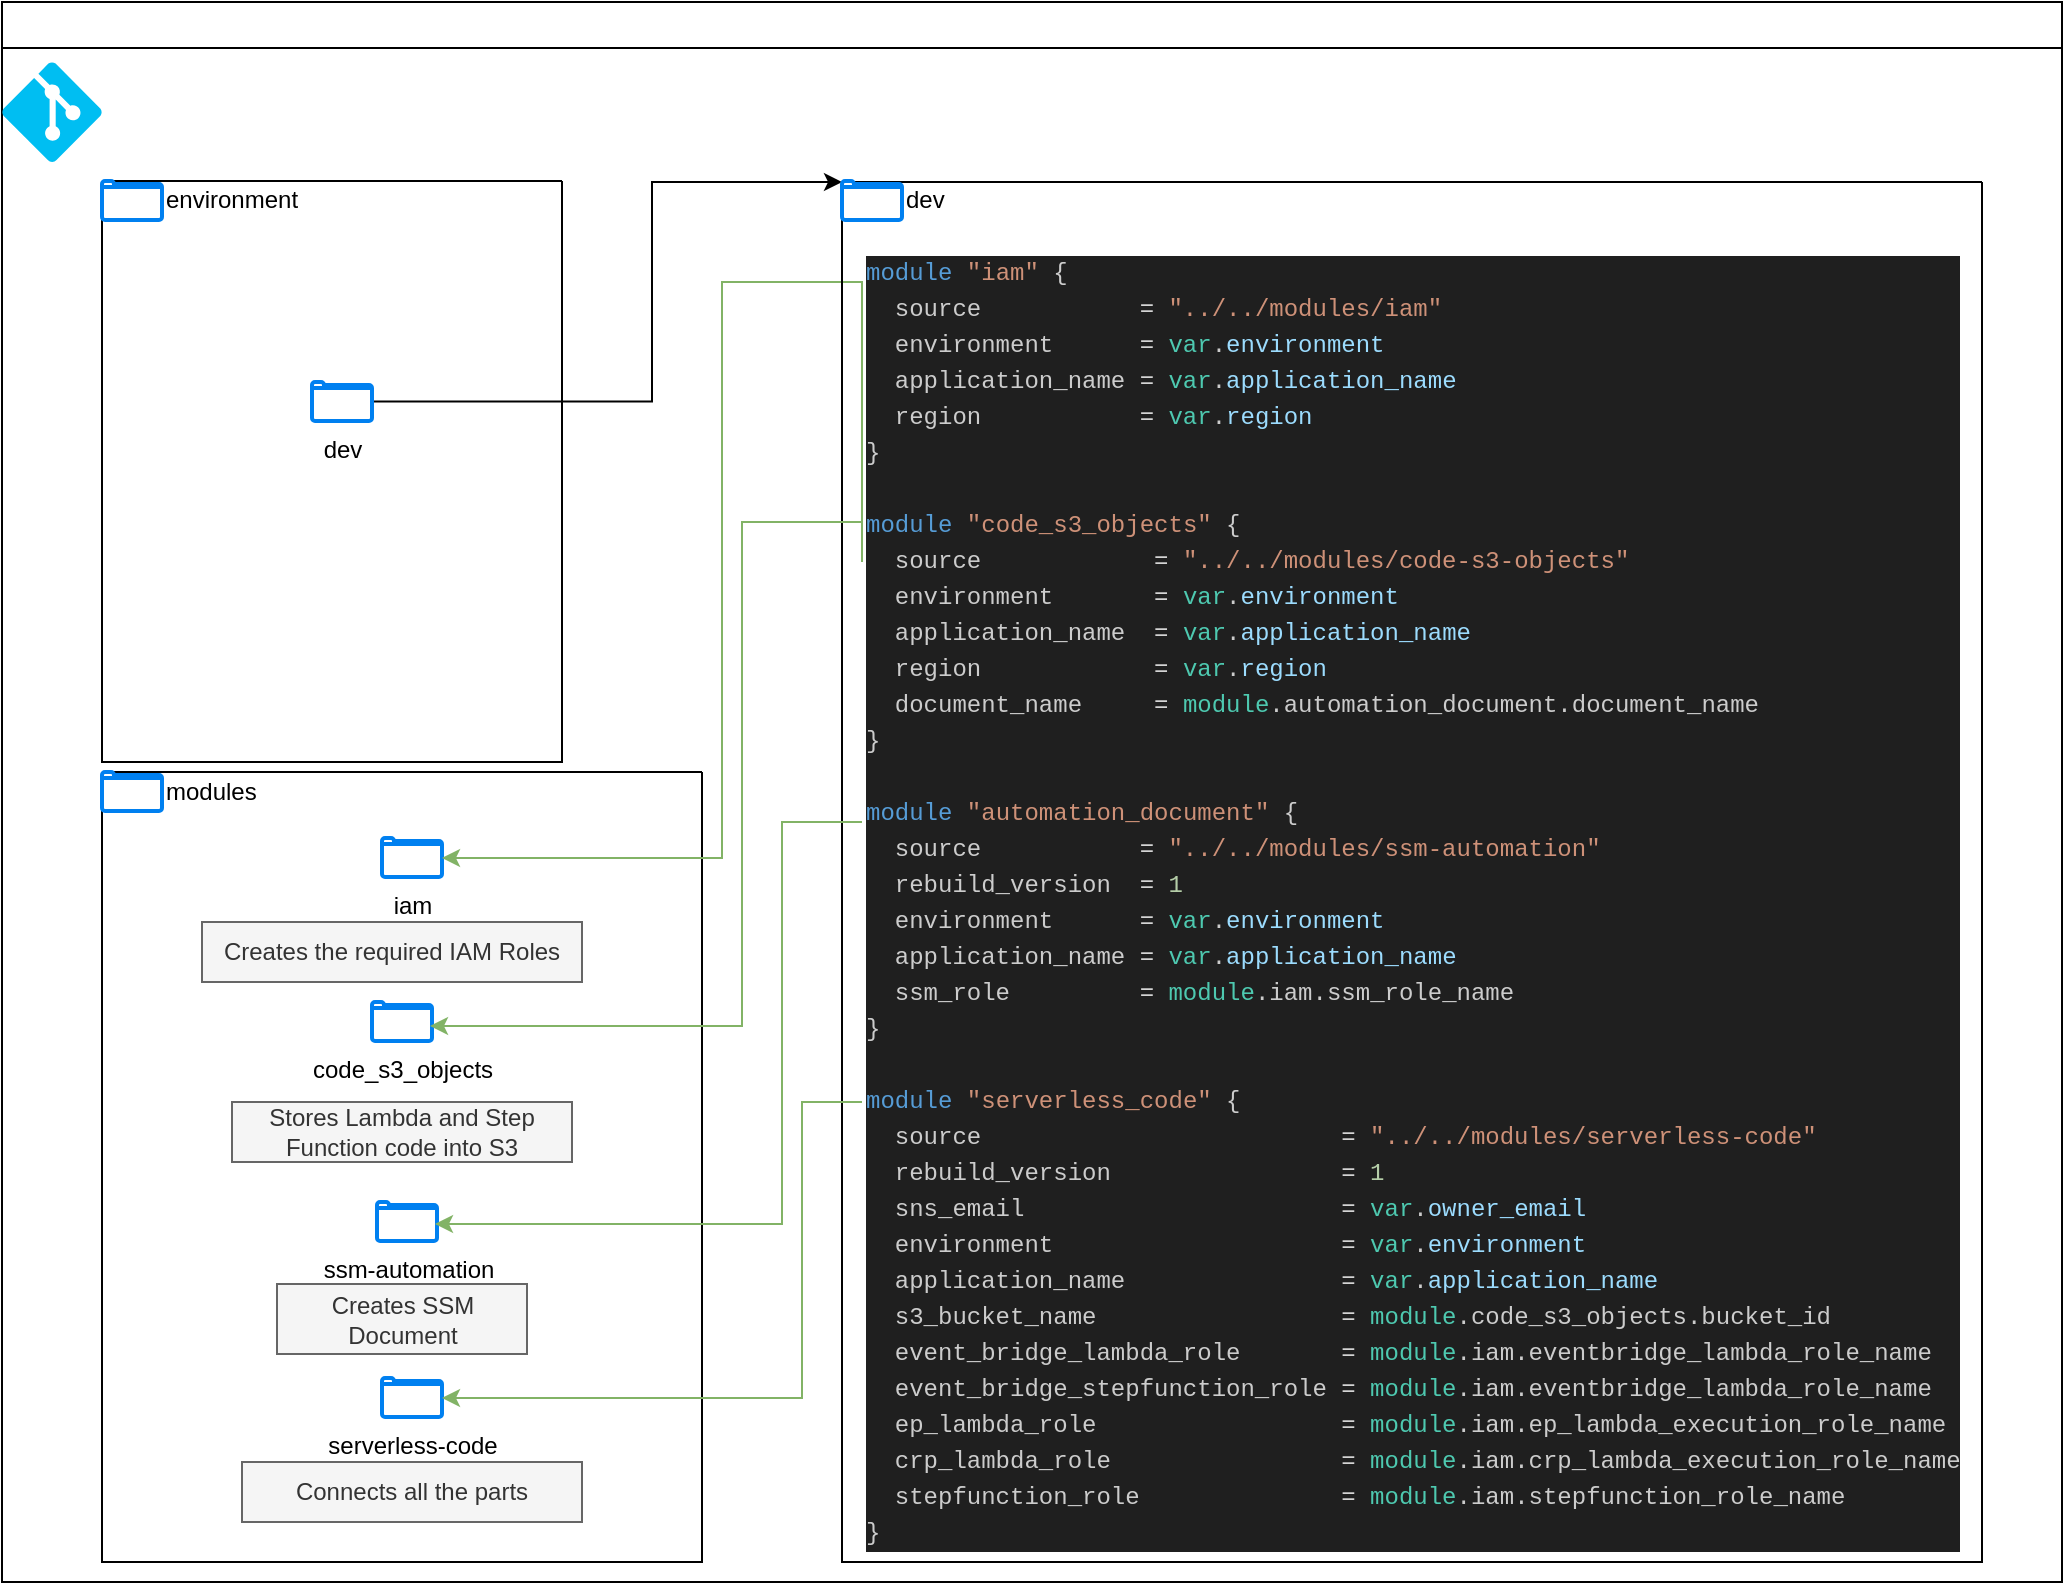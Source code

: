 <mxfile version="21.6.1" type="device">
  <diagram name="Page-1" id="zgPx2oZsI7QNtVN-BKuG">
    <mxGraphModel dx="2874" dy="1664" grid="1" gridSize="10" guides="1" tooltips="1" connect="1" arrows="1" fold="1" page="1" pageScale="1" pageWidth="850" pageHeight="1100" math="0" shadow="0">
      <root>
        <mxCell id="0" />
        <mxCell id="1" parent="0" />
        <mxCell id="lIrOp1fcAPk25jo59Fhx-2" value="" style="swimlane;whiteSpace=wrap;html=1;" parent="1" vertex="1">
          <mxGeometry x="140" y="20" width="1030" height="790" as="geometry" />
        </mxCell>
        <mxCell id="lIrOp1fcAPk25jo59Fhx-1" value="" style="verticalLabelPosition=bottom;html=1;verticalAlign=top;align=center;strokeColor=none;fillColor=#00BEF2;shape=mxgraph.azure.git_repository;" parent="lIrOp1fcAPk25jo59Fhx-2" vertex="1">
          <mxGeometry y="30" width="50" height="50" as="geometry" />
        </mxCell>
        <mxCell id="lIrOp1fcAPk25jo59Fhx-22" style="edgeStyle=orthogonalEdgeStyle;rounded=0;orthogonalLoop=1;jettySize=auto;html=1;entryX=0;entryY=0;entryDx=0;entryDy=0;" parent="lIrOp1fcAPk25jo59Fhx-2" source="lIrOp1fcAPk25jo59Fhx-6" target="lIrOp1fcAPk25jo59Fhx-15" edge="1">
          <mxGeometry relative="1" as="geometry">
            <Array as="points">
              <mxPoint x="325" y="200" />
              <mxPoint x="325" y="90" />
            </Array>
          </mxGeometry>
        </mxCell>
        <mxCell id="lIrOp1fcAPk25jo59Fhx-10" value="" style="swimlane;startSize=0;" parent="lIrOp1fcAPk25jo59Fhx-2" vertex="1">
          <mxGeometry x="50" y="89.5" width="230" height="290.5" as="geometry" />
        </mxCell>
        <mxCell id="lIrOp1fcAPk25jo59Fhx-4" value="environment" style="html=1;verticalLabelPosition=middle;align=left;labelBackgroundColor=#ffffff;verticalAlign=middle;strokeWidth=2;strokeColor=#0080F0;shadow=0;dashed=0;shape=mxgraph.ios7.icons.folder;labelPosition=right;" parent="lIrOp1fcAPk25jo59Fhx-10" vertex="1">
          <mxGeometry width="30" height="19.5" as="geometry" />
        </mxCell>
        <mxCell id="lIrOp1fcAPk25jo59Fhx-6" value="dev" style="html=1;verticalLabelPosition=bottom;align=center;labelBackgroundColor=#ffffff;verticalAlign=top;strokeWidth=2;strokeColor=#0080F0;shadow=0;dashed=0;shape=mxgraph.ios7.icons.folder;" parent="lIrOp1fcAPk25jo59Fhx-10" vertex="1">
          <mxGeometry x="105" y="100.5" width="30" height="19.5" as="geometry" />
        </mxCell>
        <mxCell id="lIrOp1fcAPk25jo59Fhx-11" value="" style="swimlane;startSize=0;" parent="lIrOp1fcAPk25jo59Fhx-2" vertex="1">
          <mxGeometry x="50" y="385" width="300" height="395" as="geometry" />
        </mxCell>
        <mxCell id="lIrOp1fcAPk25jo59Fhx-13" value="code_s3_objects" style="html=1;verticalLabelPosition=bottom;align=center;labelBackgroundColor=#ffffff;verticalAlign=top;strokeWidth=2;strokeColor=#0080F0;shadow=0;dashed=0;shape=mxgraph.ios7.icons.folder;" parent="lIrOp1fcAPk25jo59Fhx-11" vertex="1">
          <mxGeometry x="135" y="115" width="30" height="19.5" as="geometry" />
        </mxCell>
        <mxCell id="lIrOp1fcAPk25jo59Fhx-14" value="serverless-code" style="html=1;verticalLabelPosition=bottom;align=center;labelBackgroundColor=#ffffff;verticalAlign=top;strokeWidth=2;strokeColor=#0080F0;shadow=0;dashed=0;shape=mxgraph.ios7.icons.folder;" parent="lIrOp1fcAPk25jo59Fhx-11" vertex="1">
          <mxGeometry x="140" y="303" width="30" height="19.5" as="geometry" />
        </mxCell>
        <mxCell id="lIrOp1fcAPk25jo59Fhx-3" value="modules" style="html=1;verticalLabelPosition=middle;align=left;labelBackgroundColor=#ffffff;verticalAlign=middle;strokeWidth=2;strokeColor=#0080F0;shadow=0;dashed=0;shape=mxgraph.ios7.icons.folder;labelPosition=right;" parent="lIrOp1fcAPk25jo59Fhx-11" vertex="1">
          <mxGeometry width="30" height="19.5" as="geometry" />
        </mxCell>
        <mxCell id="lIrOp1fcAPk25jo59Fhx-25" value="Stores Lambda and Step Function code into S3" style="text;strokeColor=#666666;align=center;fillColor=#f5f5f5;html=1;verticalAlign=middle;whiteSpace=wrap;rounded=0;fontColor=#333333;" parent="lIrOp1fcAPk25jo59Fhx-11" vertex="1">
          <mxGeometry x="65" y="165" width="170" height="30" as="geometry" />
        </mxCell>
        <mxCell id="lIrOp1fcAPk25jo59Fhx-26" value="Connects all the parts" style="text;strokeColor=#666666;align=center;fillColor=#f5f5f5;html=1;verticalAlign=middle;whiteSpace=wrap;rounded=0;fontColor=#333333;" parent="lIrOp1fcAPk25jo59Fhx-11" vertex="1">
          <mxGeometry x="70" y="345" width="170" height="30" as="geometry" />
        </mxCell>
        <mxCell id="5S0icPOuOxjpw4oU534_-4" value="iam" style="html=1;verticalLabelPosition=bottom;align=center;labelBackgroundColor=#ffffff;verticalAlign=top;strokeWidth=2;strokeColor=#0080F0;shadow=0;dashed=0;shape=mxgraph.ios7.icons.folder;" parent="lIrOp1fcAPk25jo59Fhx-11" vertex="1">
          <mxGeometry x="140" y="33" width="30" height="19.5" as="geometry" />
        </mxCell>
        <mxCell id="5S0icPOuOxjpw4oU534_-5" value="Creates the required IAM Roles" style="text;strokeColor=#666666;align=center;fillColor=#f5f5f5;html=1;verticalAlign=middle;whiteSpace=wrap;rounded=0;fontColor=#333333;" parent="lIrOp1fcAPk25jo59Fhx-11" vertex="1">
          <mxGeometry x="50" y="75" width="190" height="30" as="geometry" />
        </mxCell>
        <mxCell id="5S0icPOuOxjpw4oU534_-6" style="edgeStyle=orthogonalEdgeStyle;rounded=0;orthogonalLoop=1;jettySize=auto;html=1;fillColor=#d5e8d4;strokeColor=#82b366;" parent="lIrOp1fcAPk25jo59Fhx-11" target="5S0icPOuOxjpw4oU534_-4" edge="1">
          <mxGeometry relative="1" as="geometry">
            <Array as="points">
              <mxPoint x="380" y="-245" />
              <mxPoint x="310" y="-245" />
              <mxPoint x="310" y="43" />
            </Array>
            <mxPoint x="380" y="-105" as="sourcePoint" />
          </mxGeometry>
        </mxCell>
        <mxCell id="lIrOp1fcAPk25jo59Fhx-12" value="ssm-automation" style="html=1;verticalLabelPosition=bottom;align=center;labelBackgroundColor=#ffffff;verticalAlign=top;strokeWidth=2;strokeColor=#0080F0;shadow=0;dashed=0;shape=mxgraph.ios7.icons.folder;" parent="lIrOp1fcAPk25jo59Fhx-11" vertex="1">
          <mxGeometry x="137.5" y="215" width="30" height="19.5" as="geometry" />
        </mxCell>
        <mxCell id="lIrOp1fcAPk25jo59Fhx-24" value="Creates SSM Document" style="text;strokeColor=#666666;align=center;fillColor=#f5f5f5;html=1;verticalAlign=middle;whiteSpace=wrap;rounded=0;fontColor=#333333;" parent="lIrOp1fcAPk25jo59Fhx-11" vertex="1">
          <mxGeometry x="87.5" y="256" width="125" height="35" as="geometry" />
        </mxCell>
        <mxCell id="lIrOp1fcAPk25jo59Fhx-15" value="" style="swimlane;startSize=0;" parent="lIrOp1fcAPk25jo59Fhx-2" vertex="1">
          <mxGeometry x="420" y="90" width="570" height="690" as="geometry" />
        </mxCell>
        <mxCell id="lIrOp1fcAPk25jo59Fhx-16" value="dev" style="html=1;verticalLabelPosition=middle;align=left;labelBackgroundColor=#ffffff;verticalAlign=middle;strokeWidth=2;strokeColor=#0080F0;shadow=0;dashed=0;shape=mxgraph.ios7.icons.folder;labelPosition=right;" parent="lIrOp1fcAPk25jo59Fhx-15" vertex="1">
          <mxGeometry y="-0.5" width="30" height="19.5" as="geometry" />
        </mxCell>
        <mxCell id="lIrOp1fcAPk25jo59Fhx-18" value="&lt;div style=&quot;color: #cccccc ; background-color: #1f1f1f ; font-family: &amp;#34;menlo&amp;#34; , &amp;#34;monaco&amp;#34; , &amp;#34;courier new&amp;#34; , monospace ; font-weight: normal ; font-size: 12px ; line-height: 18px ; white-space: pre&quot;&gt;&lt;div&gt;&lt;span style=&quot;color: #569cd6&quot;&gt;module&lt;/span&gt;&lt;span style=&quot;color: #cccccc&quot;&gt; &lt;/span&gt;&lt;span style=&quot;color: #ce9178&quot;&gt;&quot;iam&quot;&lt;/span&gt;&lt;span style=&quot;color: #cccccc&quot;&gt; {&lt;/span&gt;&lt;/div&gt;&lt;div&gt;&lt;span style=&quot;color: #cccccc&quot;&gt;  source           &lt;/span&gt;&lt;span style=&quot;color: #d4d4d4&quot;&gt;=&lt;/span&gt;&lt;span style=&quot;color: #cccccc&quot;&gt; &lt;/span&gt;&lt;span style=&quot;color: #ce9178&quot;&gt;&quot;../../modules/iam&quot;&lt;/span&gt;&lt;/div&gt;&lt;div&gt;&lt;span style=&quot;color: #cccccc&quot;&gt;  environment      &lt;/span&gt;&lt;span style=&quot;color: #d4d4d4&quot;&gt;=&lt;/span&gt;&lt;span style=&quot;color: #cccccc&quot;&gt; &lt;/span&gt;&lt;span style=&quot;color: #4ec9b0&quot;&gt;var&lt;/span&gt;&lt;span style=&quot;color: #cccccc&quot;&gt;.&lt;/span&gt;&lt;span style=&quot;color: #9cdcfe&quot;&gt;environment&lt;/span&gt;&lt;/div&gt;&lt;div&gt;&lt;span style=&quot;color: #cccccc&quot;&gt;  application_name &lt;/span&gt;&lt;span style=&quot;color: #d4d4d4&quot;&gt;=&lt;/span&gt;&lt;span style=&quot;color: #cccccc&quot;&gt; &lt;/span&gt;&lt;span style=&quot;color: #4ec9b0&quot;&gt;var&lt;/span&gt;&lt;span style=&quot;color: #cccccc&quot;&gt;.&lt;/span&gt;&lt;span style=&quot;color: #9cdcfe&quot;&gt;application_name&lt;/span&gt;&lt;/div&gt;&lt;div&gt;&lt;span style=&quot;color: #cccccc&quot;&gt;  region           &lt;/span&gt;&lt;span style=&quot;color: #d4d4d4&quot;&gt;=&lt;/span&gt;&lt;span style=&quot;color: #cccccc&quot;&gt; &lt;/span&gt;&lt;span style=&quot;color: #4ec9b0&quot;&gt;var&lt;/span&gt;&lt;span style=&quot;color: #cccccc&quot;&gt;.&lt;/span&gt;&lt;span style=&quot;color: #9cdcfe&quot;&gt;region&lt;/span&gt;&lt;/div&gt;&lt;div&gt;&lt;span style=&quot;color: #cccccc&quot;&gt;}&lt;/span&gt;&lt;/div&gt;&lt;br&gt;&lt;div&gt;&lt;span style=&quot;color: #569cd6&quot;&gt;module&lt;/span&gt;&lt;span style=&quot;color: #cccccc&quot;&gt; &lt;/span&gt;&lt;span style=&quot;color: #ce9178&quot;&gt;&quot;code_s3_objects&quot;&lt;/span&gt;&lt;span style=&quot;color: #cccccc&quot;&gt; {&lt;/span&gt;&lt;/div&gt;&lt;div&gt;&lt;span style=&quot;color: #cccccc&quot;&gt;  source            &lt;/span&gt;&lt;span style=&quot;color: #d4d4d4&quot;&gt;=&lt;/span&gt;&lt;span style=&quot;color: #cccccc&quot;&gt; &lt;/span&gt;&lt;span style=&quot;color: #ce9178&quot;&gt;&quot;../../modules/code-s3-objects&quot;&lt;/span&gt;&lt;/div&gt;&lt;div&gt;&lt;span style=&quot;color: #cccccc&quot;&gt;  environment       &lt;/span&gt;&lt;span style=&quot;color: #d4d4d4&quot;&gt;=&lt;/span&gt;&lt;span style=&quot;color: #cccccc&quot;&gt; &lt;/span&gt;&lt;span style=&quot;color: #4ec9b0&quot;&gt;var&lt;/span&gt;&lt;span style=&quot;color: #cccccc&quot;&gt;.&lt;/span&gt;&lt;span style=&quot;color: #9cdcfe&quot;&gt;environment&lt;/span&gt;&lt;/div&gt;&lt;div&gt;&lt;span style=&quot;color: #cccccc&quot;&gt;  application_name  &lt;/span&gt;&lt;span style=&quot;color: #d4d4d4&quot;&gt;=&lt;/span&gt;&lt;span style=&quot;color: #cccccc&quot;&gt; &lt;/span&gt;&lt;span style=&quot;color: #4ec9b0&quot;&gt;var&lt;/span&gt;&lt;span style=&quot;color: #cccccc&quot;&gt;.&lt;/span&gt;&lt;span style=&quot;color: #9cdcfe&quot;&gt;application_name&lt;/span&gt;&lt;/div&gt;&lt;div&gt;&lt;span style=&quot;color: #cccccc&quot;&gt;  region            &lt;/span&gt;&lt;span style=&quot;color: #d4d4d4&quot;&gt;=&lt;/span&gt;&lt;span style=&quot;color: #cccccc&quot;&gt; &lt;/span&gt;&lt;span style=&quot;color: #4ec9b0&quot;&gt;var&lt;/span&gt;&lt;span style=&quot;color: #cccccc&quot;&gt;.&lt;/span&gt;&lt;span style=&quot;color: #9cdcfe&quot;&gt;region&lt;/span&gt;&lt;/div&gt;&lt;div&gt;&lt;span style=&quot;color: #cccccc&quot;&gt;  document_name     &lt;/span&gt;&lt;span style=&quot;color: #d4d4d4&quot;&gt;=&lt;/span&gt;&lt;span style=&quot;color: #cccccc&quot;&gt; &lt;/span&gt;&lt;span style=&quot;color: #4ec9b0&quot;&gt;module&lt;/span&gt;&lt;span style=&quot;color: #cccccc&quot;&gt;.automation_document.document_name&lt;/span&gt;&lt;/div&gt;&lt;div&gt;&lt;span style=&quot;color: #cccccc&quot;&gt;}&lt;/span&gt;&lt;/div&gt;&lt;br&gt;&lt;div&gt;&lt;span style=&quot;color: #569cd6&quot;&gt;module&lt;/span&gt;&lt;span style=&quot;color: #cccccc&quot;&gt; &lt;/span&gt;&lt;span style=&quot;color: #ce9178&quot;&gt;&quot;automation_document&quot;&lt;/span&gt;&lt;span style=&quot;color: #cccccc&quot;&gt; {&lt;/span&gt;&lt;/div&gt;&lt;div&gt;&lt;span style=&quot;color: #cccccc&quot;&gt;  source           &lt;/span&gt;&lt;span style=&quot;color: #d4d4d4&quot;&gt;=&lt;/span&gt;&lt;span style=&quot;color: #cccccc&quot;&gt; &lt;/span&gt;&lt;span style=&quot;color: #ce9178&quot;&gt;&quot;../../modules/ssm-automation&quot;&lt;/span&gt;&lt;/div&gt;&lt;div&gt;&lt;span style=&quot;color: #cccccc&quot;&gt;  rebuild_version  &lt;/span&gt;&lt;span style=&quot;color: #d4d4d4&quot;&gt;=&lt;/span&gt;&lt;span style=&quot;color: #cccccc&quot;&gt; &lt;/span&gt;&lt;span style=&quot;color: #b5cea8&quot;&gt;1&lt;/span&gt;&lt;/div&gt;&lt;div&gt;&lt;span style=&quot;color: #cccccc&quot;&gt;  environment      &lt;/span&gt;&lt;span style=&quot;color: #d4d4d4&quot;&gt;=&lt;/span&gt;&lt;span style=&quot;color: #cccccc&quot;&gt; &lt;/span&gt;&lt;span style=&quot;color: #4ec9b0&quot;&gt;var&lt;/span&gt;&lt;span style=&quot;color: #cccccc&quot;&gt;.&lt;/span&gt;&lt;span style=&quot;color: #9cdcfe&quot;&gt;environment&lt;/span&gt;&lt;/div&gt;&lt;div&gt;&lt;span style=&quot;color: #cccccc&quot;&gt;  application_name &lt;/span&gt;&lt;span style=&quot;color: #d4d4d4&quot;&gt;=&lt;/span&gt;&lt;span style=&quot;color: #cccccc&quot;&gt; &lt;/span&gt;&lt;span style=&quot;color: #4ec9b0&quot;&gt;var&lt;/span&gt;&lt;span style=&quot;color: #cccccc&quot;&gt;.&lt;/span&gt;&lt;span style=&quot;color: #9cdcfe&quot;&gt;application_name&lt;/span&gt;&lt;/div&gt;&lt;div&gt;&lt;span style=&quot;color: #cccccc&quot;&gt;  ssm_role         &lt;/span&gt;&lt;span style=&quot;color: #d4d4d4&quot;&gt;=&lt;/span&gt;&lt;span style=&quot;color: #cccccc&quot;&gt; &lt;/span&gt;&lt;span style=&quot;color: #4ec9b0&quot;&gt;module&lt;/span&gt;&lt;span style=&quot;color: #cccccc&quot;&gt;.iam.ssm_role_name&lt;/span&gt;&lt;/div&gt;&lt;div&gt;&lt;span style=&quot;color: #cccccc&quot;&gt;}&lt;/span&gt;&lt;/div&gt;&lt;br&gt;&lt;div&gt;&lt;span style=&quot;color: #569cd6&quot;&gt;module&lt;/span&gt;&lt;span style=&quot;color: #cccccc&quot;&gt; &lt;/span&gt;&lt;span style=&quot;color: #ce9178&quot;&gt;&quot;serverless_code&quot;&lt;/span&gt;&lt;span style=&quot;color: #cccccc&quot;&gt; {&lt;/span&gt;&lt;/div&gt;&lt;div&gt;&lt;span style=&quot;color: #cccccc&quot;&gt;  source                         &lt;/span&gt;&lt;span style=&quot;color: #d4d4d4&quot;&gt;=&lt;/span&gt;&lt;span style=&quot;color: #cccccc&quot;&gt; &lt;/span&gt;&lt;span style=&quot;color: #ce9178&quot;&gt;&quot;../../modules/serverless-code&quot;&lt;/span&gt;&lt;/div&gt;&lt;div&gt;&lt;span style=&quot;color: #cccccc&quot;&gt;  rebuild_version                &lt;/span&gt;&lt;span style=&quot;color: #d4d4d4&quot;&gt;=&lt;/span&gt;&lt;span style=&quot;color: #cccccc&quot;&gt; &lt;/span&gt;&lt;span style=&quot;color: #b5cea8&quot;&gt;1&lt;/span&gt;&lt;/div&gt;&lt;div&gt;&lt;span style=&quot;color: #cccccc&quot;&gt;  sns_email                      &lt;/span&gt;&lt;span style=&quot;color: #d4d4d4&quot;&gt;=&lt;/span&gt;&lt;span style=&quot;color: #cccccc&quot;&gt; &lt;/span&gt;&lt;span style=&quot;color: #4ec9b0&quot;&gt;var&lt;/span&gt;&lt;span style=&quot;color: #cccccc&quot;&gt;.&lt;/span&gt;&lt;span style=&quot;color: #9cdcfe&quot;&gt;owner_email&lt;/span&gt;&lt;/div&gt;&lt;div&gt;&lt;span style=&quot;color: #cccccc&quot;&gt;  environment                    &lt;/span&gt;&lt;span style=&quot;color: #d4d4d4&quot;&gt;=&lt;/span&gt;&lt;span style=&quot;color: #cccccc&quot;&gt; &lt;/span&gt;&lt;span style=&quot;color: #4ec9b0&quot;&gt;var&lt;/span&gt;&lt;span style=&quot;color: #cccccc&quot;&gt;.&lt;/span&gt;&lt;span style=&quot;color: #9cdcfe&quot;&gt;environment&lt;/span&gt;&lt;/div&gt;&lt;div&gt;&lt;span style=&quot;color: #cccccc&quot;&gt;  application_name               &lt;/span&gt;&lt;span style=&quot;color: #d4d4d4&quot;&gt;=&lt;/span&gt;&lt;span style=&quot;color: #cccccc&quot;&gt; &lt;/span&gt;&lt;span style=&quot;color: #4ec9b0&quot;&gt;var&lt;/span&gt;&lt;span style=&quot;color: #cccccc&quot;&gt;.&lt;/span&gt;&lt;span style=&quot;color: #9cdcfe&quot;&gt;application_name&lt;/span&gt;&lt;/div&gt;&lt;div&gt;&lt;span style=&quot;color: #cccccc&quot;&gt;  s3_bucket_name                 &lt;/span&gt;&lt;span style=&quot;color: #d4d4d4&quot;&gt;=&lt;/span&gt;&lt;span style=&quot;color: #cccccc&quot;&gt; &lt;/span&gt;&lt;span style=&quot;color: #4ec9b0&quot;&gt;module&lt;/span&gt;&lt;span style=&quot;color: #cccccc&quot;&gt;.code_s3_objects.bucket_id&lt;/span&gt;&lt;/div&gt;&lt;div&gt;&lt;span style=&quot;color: #cccccc&quot;&gt;  event_bridge_lambda_role       &lt;/span&gt;&lt;span style=&quot;color: #d4d4d4&quot;&gt;=&lt;/span&gt;&lt;span style=&quot;color: #cccccc&quot;&gt; &lt;/span&gt;&lt;span style=&quot;color: #4ec9b0&quot;&gt;module&lt;/span&gt;&lt;span style=&quot;color: #cccccc&quot;&gt;.iam.eventbridge_lambda_role_name&lt;/span&gt;&lt;/div&gt;&lt;div&gt;&lt;span style=&quot;color: #cccccc&quot;&gt;  event_bridge_stepfunction_role &lt;/span&gt;&lt;span style=&quot;color: #d4d4d4&quot;&gt;=&lt;/span&gt;&lt;span style=&quot;color: #cccccc&quot;&gt; &lt;/span&gt;&lt;span style=&quot;color: #4ec9b0&quot;&gt;module&lt;/span&gt;&lt;span style=&quot;color: #cccccc&quot;&gt;.iam.eventbridge_lambda_role_name&lt;/span&gt;&lt;/div&gt;&lt;div&gt;&lt;span style=&quot;color: #cccccc&quot;&gt;  ep_lambda_role                 &lt;/span&gt;&lt;span style=&quot;color: #d4d4d4&quot;&gt;=&lt;/span&gt;&lt;span style=&quot;color: #cccccc&quot;&gt; &lt;/span&gt;&lt;span style=&quot;color: #4ec9b0&quot;&gt;module&lt;/span&gt;&lt;span style=&quot;color: #cccccc&quot;&gt;.iam.ep_lambda_execution_role_name&lt;/span&gt;&lt;/div&gt;&lt;div&gt;&lt;span style=&quot;color: #cccccc&quot;&gt;  crp_lambda_role                &lt;/span&gt;&lt;span style=&quot;color: #d4d4d4&quot;&gt;=&lt;/span&gt;&lt;span style=&quot;color: #cccccc&quot;&gt; &lt;/span&gt;&lt;span style=&quot;color: #4ec9b0&quot;&gt;module&lt;/span&gt;&lt;span style=&quot;color: #cccccc&quot;&gt;.iam.crp_lambda_execution_role_name&lt;/span&gt;&lt;/div&gt;&lt;div&gt;&lt;span style=&quot;color: #cccccc&quot;&gt;  stepfunction_role              &lt;/span&gt;&lt;span style=&quot;color: #d4d4d4&quot;&gt;=&lt;/span&gt;&lt;span style=&quot;color: #cccccc&quot;&gt; &lt;/span&gt;&lt;span style=&quot;color: #4ec9b0&quot;&gt;module&lt;/span&gt;&lt;span style=&quot;color: #cccccc&quot;&gt;.iam.stepfunction_role_name&lt;/span&gt;&lt;/div&gt;&lt;div&gt;&lt;span style=&quot;color: #cccccc&quot;&gt;}&lt;/span&gt;&lt;/div&gt;&lt;/div&gt;" style="text;whiteSpace=wrap;html=1;" parent="1" vertex="1">
          <mxGeometry x="570" y="140" width="580" height="640" as="geometry" />
        </mxCell>
        <mxCell id="lIrOp1fcAPk25jo59Fhx-19" style="edgeStyle=orthogonalEdgeStyle;rounded=0;orthogonalLoop=1;jettySize=auto;html=1;entryX=0.967;entryY=0.564;entryDx=0;entryDy=0;entryPerimeter=0;fillColor=#d5e8d4;strokeColor=#82b366;" parent="1" source="lIrOp1fcAPk25jo59Fhx-18" target="lIrOp1fcAPk25jo59Fhx-12" edge="1">
          <mxGeometry relative="1" as="geometry">
            <Array as="points">
              <mxPoint x="530" y="430" />
              <mxPoint x="530" y="631" />
            </Array>
          </mxGeometry>
        </mxCell>
        <mxCell id="lIrOp1fcAPk25jo59Fhx-20" style="edgeStyle=orthogonalEdgeStyle;rounded=0;orthogonalLoop=1;jettySize=auto;html=1;entryX=0.967;entryY=0.615;entryDx=0;entryDy=0;entryPerimeter=0;fillColor=#d5e8d4;strokeColor=#82b366;" parent="1" source="lIrOp1fcAPk25jo59Fhx-18" target="lIrOp1fcAPk25jo59Fhx-13" edge="1">
          <mxGeometry relative="1" as="geometry">
            <Array as="points">
              <mxPoint x="510" y="280" />
              <mxPoint x="510" y="532" />
            </Array>
          </mxGeometry>
        </mxCell>
        <mxCell id="lIrOp1fcAPk25jo59Fhx-21" style="edgeStyle=orthogonalEdgeStyle;rounded=0;orthogonalLoop=1;jettySize=auto;html=1;fillColor=#d5e8d4;strokeColor=#82b366;" parent="1" source="lIrOp1fcAPk25jo59Fhx-18" target="lIrOp1fcAPk25jo59Fhx-14" edge="1">
          <mxGeometry relative="1" as="geometry">
            <Array as="points">
              <mxPoint x="540" y="570" />
              <mxPoint x="540" y="718" />
            </Array>
          </mxGeometry>
        </mxCell>
      </root>
    </mxGraphModel>
  </diagram>
</mxfile>
